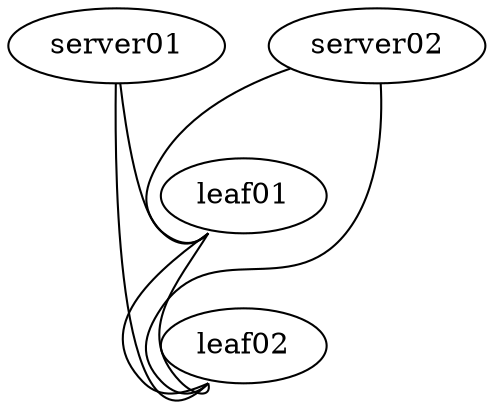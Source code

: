 graph vx {
 "leaf01" [function="leaf" os="CumulusCommunity/cumulus-vx"]
 "leaf02" [function="leaf" os="CumulusCommunity/cumulus-vx"]
 "server01" [function="host" os="CumulusCommunity/boot_camp_server"]
 "server02" [function="host" os="CumulusCommunity/boot_camp_server"]
 "leaf01":"swp51" -- "leaf02":"swp51"
 "leaf01":"swp52" -- "leaf02":"swp52"
 "server01":"eth1" -- "leaf01":"swp1" [left_mac="00:03:00:11:11:01"]
 "server01":"eth2" -- "leaf02":"swp1" [left_mac="00:03:00:11:11:02"]
 "server02":"eth1" -- "leaf01":"swp2" [left_mac="00:03:00:22:22:01"]
 "server02":"eth2" -- "leaf02":"swp2" [left_mac="00:03:00:22:22:02"]
}